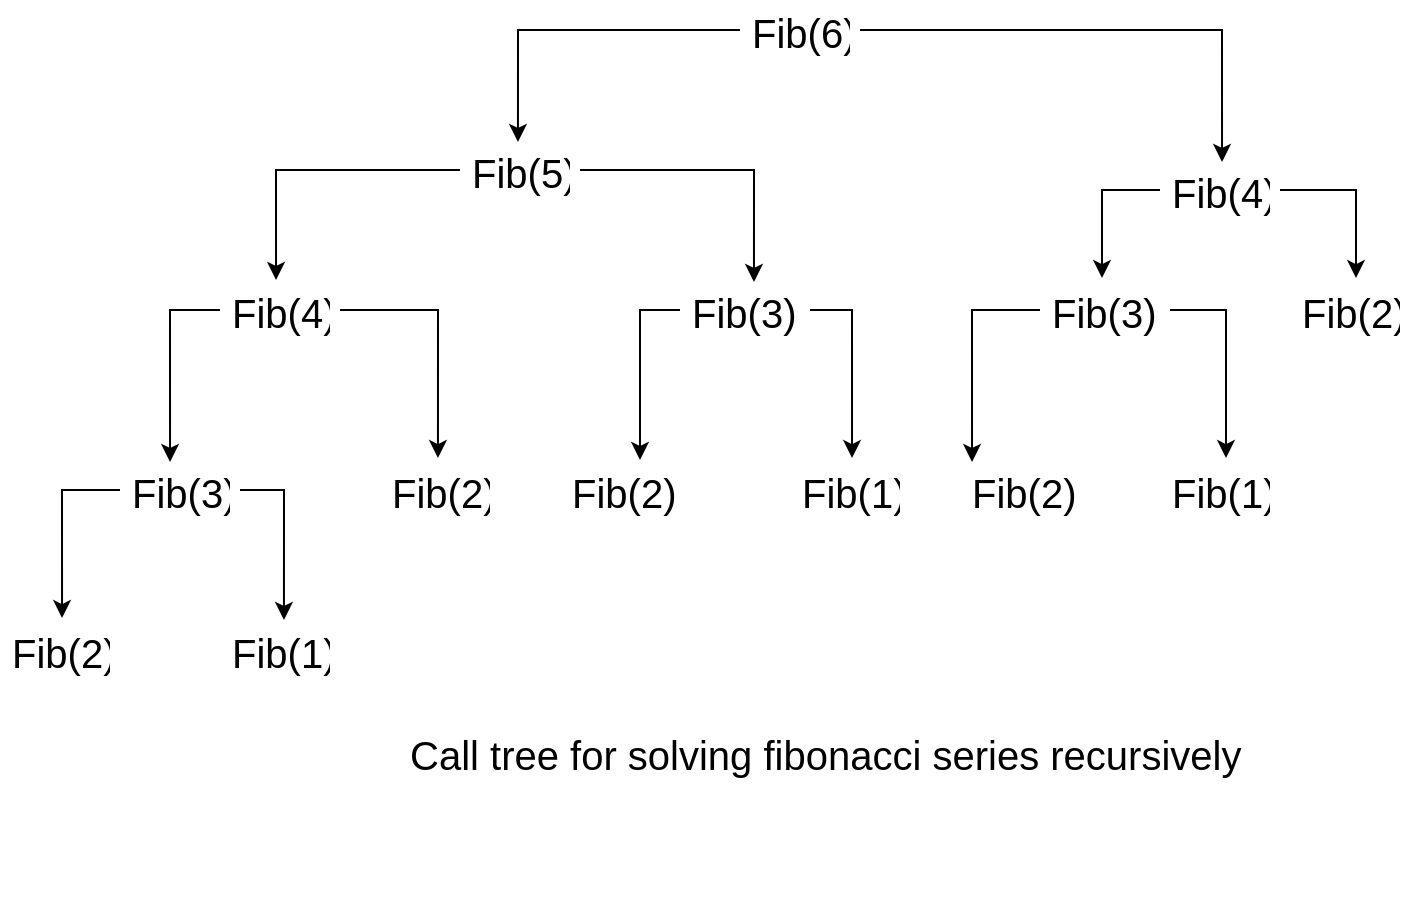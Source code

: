 <mxfile version="20.2.8" type="github">
  <diagram id="ypxdNHGwpCRZbqq2CZ6e" name="Page-1">
    <mxGraphModel dx="1426" dy="720" grid="1" gridSize="10" guides="1" tooltips="1" connect="1" arrows="1" fold="1" page="1" pageScale="1" pageWidth="850" pageHeight="1100" math="0" shadow="0">
      <root>
        <mxCell id="0" />
        <mxCell id="1" parent="0" />
        <mxCell id="HfZOoloGlsrEK1rJAHvE-62" style="edgeStyle=orthogonalEdgeStyle;rounded=0;orthogonalLoop=1;jettySize=auto;html=1;entryX=0.483;entryY=0.033;entryDx=0;entryDy=0;entryPerimeter=0;fontSize=20;" edge="1" parent="1" source="HfZOoloGlsrEK1rJAHvE-22" target="HfZOoloGlsrEK1rJAHvE-24">
          <mxGeometry relative="1" as="geometry" />
        </mxCell>
        <mxCell id="HfZOoloGlsrEK1rJAHvE-63" style="edgeStyle=orthogonalEdgeStyle;rounded=0;orthogonalLoop=1;jettySize=auto;html=1;entryX=0.517;entryY=0.033;entryDx=0;entryDy=0;entryPerimeter=0;fontSize=20;" edge="1" parent="1" source="HfZOoloGlsrEK1rJAHvE-22" target="HfZOoloGlsrEK1rJAHvE-25">
          <mxGeometry relative="1" as="geometry" />
        </mxCell>
        <mxCell id="HfZOoloGlsrEK1rJAHvE-22" value="Fib(6)" style="text;strokeColor=none;fillColor=none;align=left;verticalAlign=middle;spacingLeft=4;spacingRight=4;overflow=hidden;points=[[0,0.5],[1,0.5]];portConstraint=eastwest;rotatable=0;fontSize=20;" vertex="1" parent="1">
          <mxGeometry x="370" y="20" width="60" height="30" as="geometry" />
        </mxCell>
        <mxCell id="HfZOoloGlsrEK1rJAHvE-42" style="edgeStyle=orthogonalEdgeStyle;rounded=0;orthogonalLoop=1;jettySize=auto;html=1;entryX=0.569;entryY=0.033;entryDx=0;entryDy=0;entryPerimeter=0;fontSize=20;" edge="1" parent="1" source="HfZOoloGlsrEK1rJAHvE-24" target="HfZOoloGlsrEK1rJAHvE-28">
          <mxGeometry relative="1" as="geometry" />
        </mxCell>
        <mxCell id="HfZOoloGlsrEK1rJAHvE-43" style="edgeStyle=orthogonalEdgeStyle;rounded=0;orthogonalLoop=1;jettySize=auto;html=1;entryX=0.467;entryY=0;entryDx=0;entryDy=0;entryPerimeter=0;fontSize=20;" edge="1" parent="1" source="HfZOoloGlsrEK1rJAHvE-24" target="HfZOoloGlsrEK1rJAHvE-38">
          <mxGeometry relative="1" as="geometry" />
        </mxCell>
        <mxCell id="HfZOoloGlsrEK1rJAHvE-24" value="Fib(5)" style="text;strokeColor=none;fillColor=none;align=left;verticalAlign=middle;spacingLeft=4;spacingRight=4;overflow=hidden;points=[[0,0.5],[1,0.5]];portConstraint=eastwest;rotatable=0;fontSize=20;" vertex="1" parent="1">
          <mxGeometry x="230" y="90" width="60" height="30" as="geometry" />
        </mxCell>
        <mxCell id="HfZOoloGlsrEK1rJAHvE-44" style="edgeStyle=orthogonalEdgeStyle;rounded=0;orthogonalLoop=1;jettySize=auto;html=1;entryX=0.477;entryY=-0.033;entryDx=0;entryDy=0;entryPerimeter=0;fontSize=20;" edge="1" parent="1" source="HfZOoloGlsrEK1rJAHvE-25" target="HfZOoloGlsrEK1rJAHvE-33">
          <mxGeometry relative="1" as="geometry" />
        </mxCell>
        <mxCell id="HfZOoloGlsrEK1rJAHvE-45" style="edgeStyle=orthogonalEdgeStyle;rounded=0;orthogonalLoop=1;jettySize=auto;html=1;entryX=0.55;entryY=-0.033;entryDx=0;entryDy=0;entryPerimeter=0;fontSize=20;" edge="1" parent="1" source="HfZOoloGlsrEK1rJAHvE-25" target="HfZOoloGlsrEK1rJAHvE-34">
          <mxGeometry relative="1" as="geometry" />
        </mxCell>
        <mxCell id="HfZOoloGlsrEK1rJAHvE-25" value="Fib(4)" style="text;strokeColor=none;fillColor=none;align=left;verticalAlign=middle;spacingLeft=4;spacingRight=4;overflow=hidden;points=[[0,0.5],[1,0.5]];portConstraint=eastwest;rotatable=0;fontSize=20;" vertex="1" parent="1">
          <mxGeometry x="580" y="100" width="60" height="30" as="geometry" />
        </mxCell>
        <mxCell id="HfZOoloGlsrEK1rJAHvE-27" value="Fib(2)" style="text;strokeColor=none;fillColor=none;align=left;verticalAlign=middle;spacingLeft=4;spacingRight=4;overflow=hidden;points=[[0,0.5],[1,0.5]];portConstraint=eastwest;rotatable=0;fontSize=20;" vertex="1" parent="1">
          <mxGeometry x="190" y="250" width="60" height="30" as="geometry" />
        </mxCell>
        <mxCell id="HfZOoloGlsrEK1rJAHvE-54" value="" style="edgeStyle=orthogonalEdgeStyle;rounded=0;orthogonalLoop=1;jettySize=auto;html=1;fontSize=20;" edge="1" parent="1" source="HfZOoloGlsrEK1rJAHvE-28" target="HfZOoloGlsrEK1rJAHvE-53">
          <mxGeometry relative="1" as="geometry">
            <Array as="points">
              <mxPoint x="320" y="175" />
            </Array>
          </mxGeometry>
        </mxCell>
        <mxCell id="HfZOoloGlsrEK1rJAHvE-56" style="edgeStyle=orthogonalEdgeStyle;rounded=0;orthogonalLoop=1;jettySize=auto;html=1;entryX=0.517;entryY=-0.033;entryDx=0;entryDy=0;entryPerimeter=0;fontSize=20;" edge="1" parent="1" source="HfZOoloGlsrEK1rJAHvE-28" target="HfZOoloGlsrEK1rJAHvE-55">
          <mxGeometry relative="1" as="geometry" />
        </mxCell>
        <mxCell id="HfZOoloGlsrEK1rJAHvE-28" value="Fib(3)" style="text;strokeColor=none;fillColor=none;align=left;verticalAlign=middle;spacingLeft=4;spacingRight=4;overflow=hidden;points=[[0,0.5],[1,0.5]];portConstraint=eastwest;rotatable=0;fontSize=20;" vertex="1" parent="1">
          <mxGeometry x="340" y="160" width="65" height="30" as="geometry" />
        </mxCell>
        <mxCell id="HfZOoloGlsrEK1rJAHvE-30" value="Fib(2)" style="text;strokeColor=none;fillColor=none;align=left;verticalAlign=middle;spacingLeft=4;spacingRight=4;overflow=hidden;points=[[0,0.5],[1,0.5]];portConstraint=eastwest;rotatable=0;fontSize=20;" vertex="1" parent="1">
          <mxGeometry x="480" y="250" width="70" height="30" as="geometry" />
        </mxCell>
        <mxCell id="HfZOoloGlsrEK1rJAHvE-59" style="edgeStyle=orthogonalEdgeStyle;rounded=0;orthogonalLoop=1;jettySize=auto;html=1;entryX=0.517;entryY=-0.033;entryDx=0;entryDy=0;entryPerimeter=0;fontSize=20;" edge="1" parent="1" source="HfZOoloGlsrEK1rJAHvE-31" target="HfZOoloGlsrEK1rJAHvE-57">
          <mxGeometry relative="1" as="geometry" />
        </mxCell>
        <mxCell id="HfZOoloGlsrEK1rJAHvE-60" style="edgeStyle=orthogonalEdgeStyle;rounded=0;orthogonalLoop=1;jettySize=auto;html=1;entryX=0.533;entryY=0;entryDx=0;entryDy=0;entryPerimeter=0;fontSize=20;" edge="1" parent="1" source="HfZOoloGlsrEK1rJAHvE-31" target="HfZOoloGlsrEK1rJAHvE-58">
          <mxGeometry relative="1" as="geometry" />
        </mxCell>
        <mxCell id="HfZOoloGlsrEK1rJAHvE-31" value="Fib(3)" style="text;strokeColor=none;fillColor=none;align=left;verticalAlign=middle;spacingLeft=4;spacingRight=4;overflow=hidden;points=[[0,0.5],[1,0.5]];portConstraint=eastwest;rotatable=0;fontSize=20;" vertex="1" parent="1">
          <mxGeometry x="60" y="250" width="60" height="30" as="geometry" />
        </mxCell>
        <mxCell id="HfZOoloGlsrEK1rJAHvE-50" style="edgeStyle=orthogonalEdgeStyle;rounded=0;orthogonalLoop=1;jettySize=auto;html=1;entryX=0.55;entryY=-0.033;entryDx=0;entryDy=0;entryPerimeter=0;fontSize=20;" edge="1" parent="1" source="HfZOoloGlsrEK1rJAHvE-33" target="HfZOoloGlsrEK1rJAHvE-35">
          <mxGeometry relative="1" as="geometry" />
        </mxCell>
        <mxCell id="HfZOoloGlsrEK1rJAHvE-64" style="edgeStyle=orthogonalEdgeStyle;rounded=0;orthogonalLoop=1;jettySize=auto;html=1;entryX=0.086;entryY=0.033;entryDx=0;entryDy=0;entryPerimeter=0;fontSize=20;" edge="1" parent="1" source="HfZOoloGlsrEK1rJAHvE-33" target="HfZOoloGlsrEK1rJAHvE-30">
          <mxGeometry relative="1" as="geometry" />
        </mxCell>
        <mxCell id="HfZOoloGlsrEK1rJAHvE-33" value="Fib(3)" style="text;strokeColor=none;fillColor=none;align=left;verticalAlign=middle;spacingLeft=4;spacingRight=4;overflow=hidden;points=[[0,0.5],[1,0.5]];portConstraint=eastwest;rotatable=0;fontSize=20;" vertex="1" parent="1">
          <mxGeometry x="520" y="160" width="65" height="30" as="geometry" />
        </mxCell>
        <mxCell id="HfZOoloGlsrEK1rJAHvE-34" value="Fib(2)" style="text;strokeColor=none;fillColor=none;align=left;verticalAlign=middle;spacingLeft=4;spacingRight=4;overflow=hidden;points=[[0,0.5],[1,0.5]];portConstraint=eastwest;rotatable=0;fontSize=20;" vertex="1" parent="1">
          <mxGeometry x="645" y="160" width="60" height="30" as="geometry" />
        </mxCell>
        <mxCell id="HfZOoloGlsrEK1rJAHvE-35" value="Fib(1)" style="text;strokeColor=none;fillColor=none;align=left;verticalAlign=middle;spacingLeft=4;spacingRight=4;overflow=hidden;points=[[0,0.5],[1,0.5]];portConstraint=eastwest;rotatable=0;fontSize=20;" vertex="1" parent="1">
          <mxGeometry x="580" y="250" width="60" height="30" as="geometry" />
        </mxCell>
        <mxCell id="HfZOoloGlsrEK1rJAHvE-46" style="edgeStyle=orthogonalEdgeStyle;rounded=0;orthogonalLoop=1;jettySize=auto;html=1;entryX=0.417;entryY=0.033;entryDx=0;entryDy=0;entryPerimeter=0;fontSize=20;" edge="1" parent="1" source="HfZOoloGlsrEK1rJAHvE-38" target="HfZOoloGlsrEK1rJAHvE-31">
          <mxGeometry relative="1" as="geometry" />
        </mxCell>
        <mxCell id="HfZOoloGlsrEK1rJAHvE-47" style="edgeStyle=orthogonalEdgeStyle;rounded=0;orthogonalLoop=1;jettySize=auto;html=1;entryX=0.483;entryY=-0.033;entryDx=0;entryDy=0;entryPerimeter=0;fontSize=20;" edge="1" parent="1" source="HfZOoloGlsrEK1rJAHvE-38" target="HfZOoloGlsrEK1rJAHvE-27">
          <mxGeometry relative="1" as="geometry" />
        </mxCell>
        <mxCell id="HfZOoloGlsrEK1rJAHvE-38" value="Fib(4)" style="text;strokeColor=none;fillColor=none;align=left;verticalAlign=middle;spacingLeft=4;spacingRight=4;overflow=hidden;points=[[0,0.5],[1,0.5]];portConstraint=eastwest;rotatable=0;fontSize=20;" vertex="1" parent="1">
          <mxGeometry x="110" y="160" width="60" height="30" as="geometry" />
        </mxCell>
        <mxCell id="HfZOoloGlsrEK1rJAHvE-53" value="Fib(2)" style="text;strokeColor=none;fillColor=none;align=left;verticalAlign=middle;spacingLeft=4;spacingRight=4;overflow=hidden;points=[[0,0.5],[1,0.5]];portConstraint=eastwest;rotatable=0;fontSize=20;" vertex="1" parent="1">
          <mxGeometry x="280" y="250" width="70" height="30" as="geometry" />
        </mxCell>
        <mxCell id="HfZOoloGlsrEK1rJAHvE-55" value="Fib(1)" style="text;strokeColor=none;fillColor=none;align=left;verticalAlign=middle;spacingLeft=4;spacingRight=4;overflow=hidden;points=[[0,0.5],[1,0.5]];portConstraint=eastwest;rotatable=0;fontSize=20;" vertex="1" parent="1">
          <mxGeometry x="395" y="250" width="60" height="30" as="geometry" />
        </mxCell>
        <mxCell id="HfZOoloGlsrEK1rJAHvE-57" value="Fib(2)" style="text;strokeColor=none;fillColor=none;align=left;verticalAlign=middle;spacingLeft=4;spacingRight=4;overflow=hidden;points=[[0,0.5],[1,0.5]];portConstraint=eastwest;rotatable=0;fontSize=20;" vertex="1" parent="1">
          <mxGeometry y="330" width="60" height="30" as="geometry" />
        </mxCell>
        <mxCell id="HfZOoloGlsrEK1rJAHvE-58" value="Fib(1)" style="text;strokeColor=none;fillColor=none;align=left;verticalAlign=middle;spacingLeft=4;spacingRight=4;overflow=hidden;points=[[0,0.5],[1,0.5]];portConstraint=eastwest;rotatable=0;fontSize=20;" vertex="1" parent="1">
          <mxGeometry x="110" y="330" width="60" height="30" as="geometry" />
        </mxCell>
        <mxCell id="HfZOoloGlsrEK1rJAHvE-67" value="&lt;h1&gt;&lt;span style=&quot;font-size: 20px; font-weight: normal;&quot;&gt;Call tree for solving fibonacci series recursively&lt;/span&gt;&lt;br&gt;&lt;/h1&gt;" style="text;html=1;strokeColor=none;fillColor=none;spacing=5;spacingTop=-20;whiteSpace=wrap;overflow=hidden;rounded=0;fontSize=20;" vertex="1" parent="1">
          <mxGeometry x="200" y="350" width="480" height="120" as="geometry" />
        </mxCell>
      </root>
    </mxGraphModel>
  </diagram>
</mxfile>
